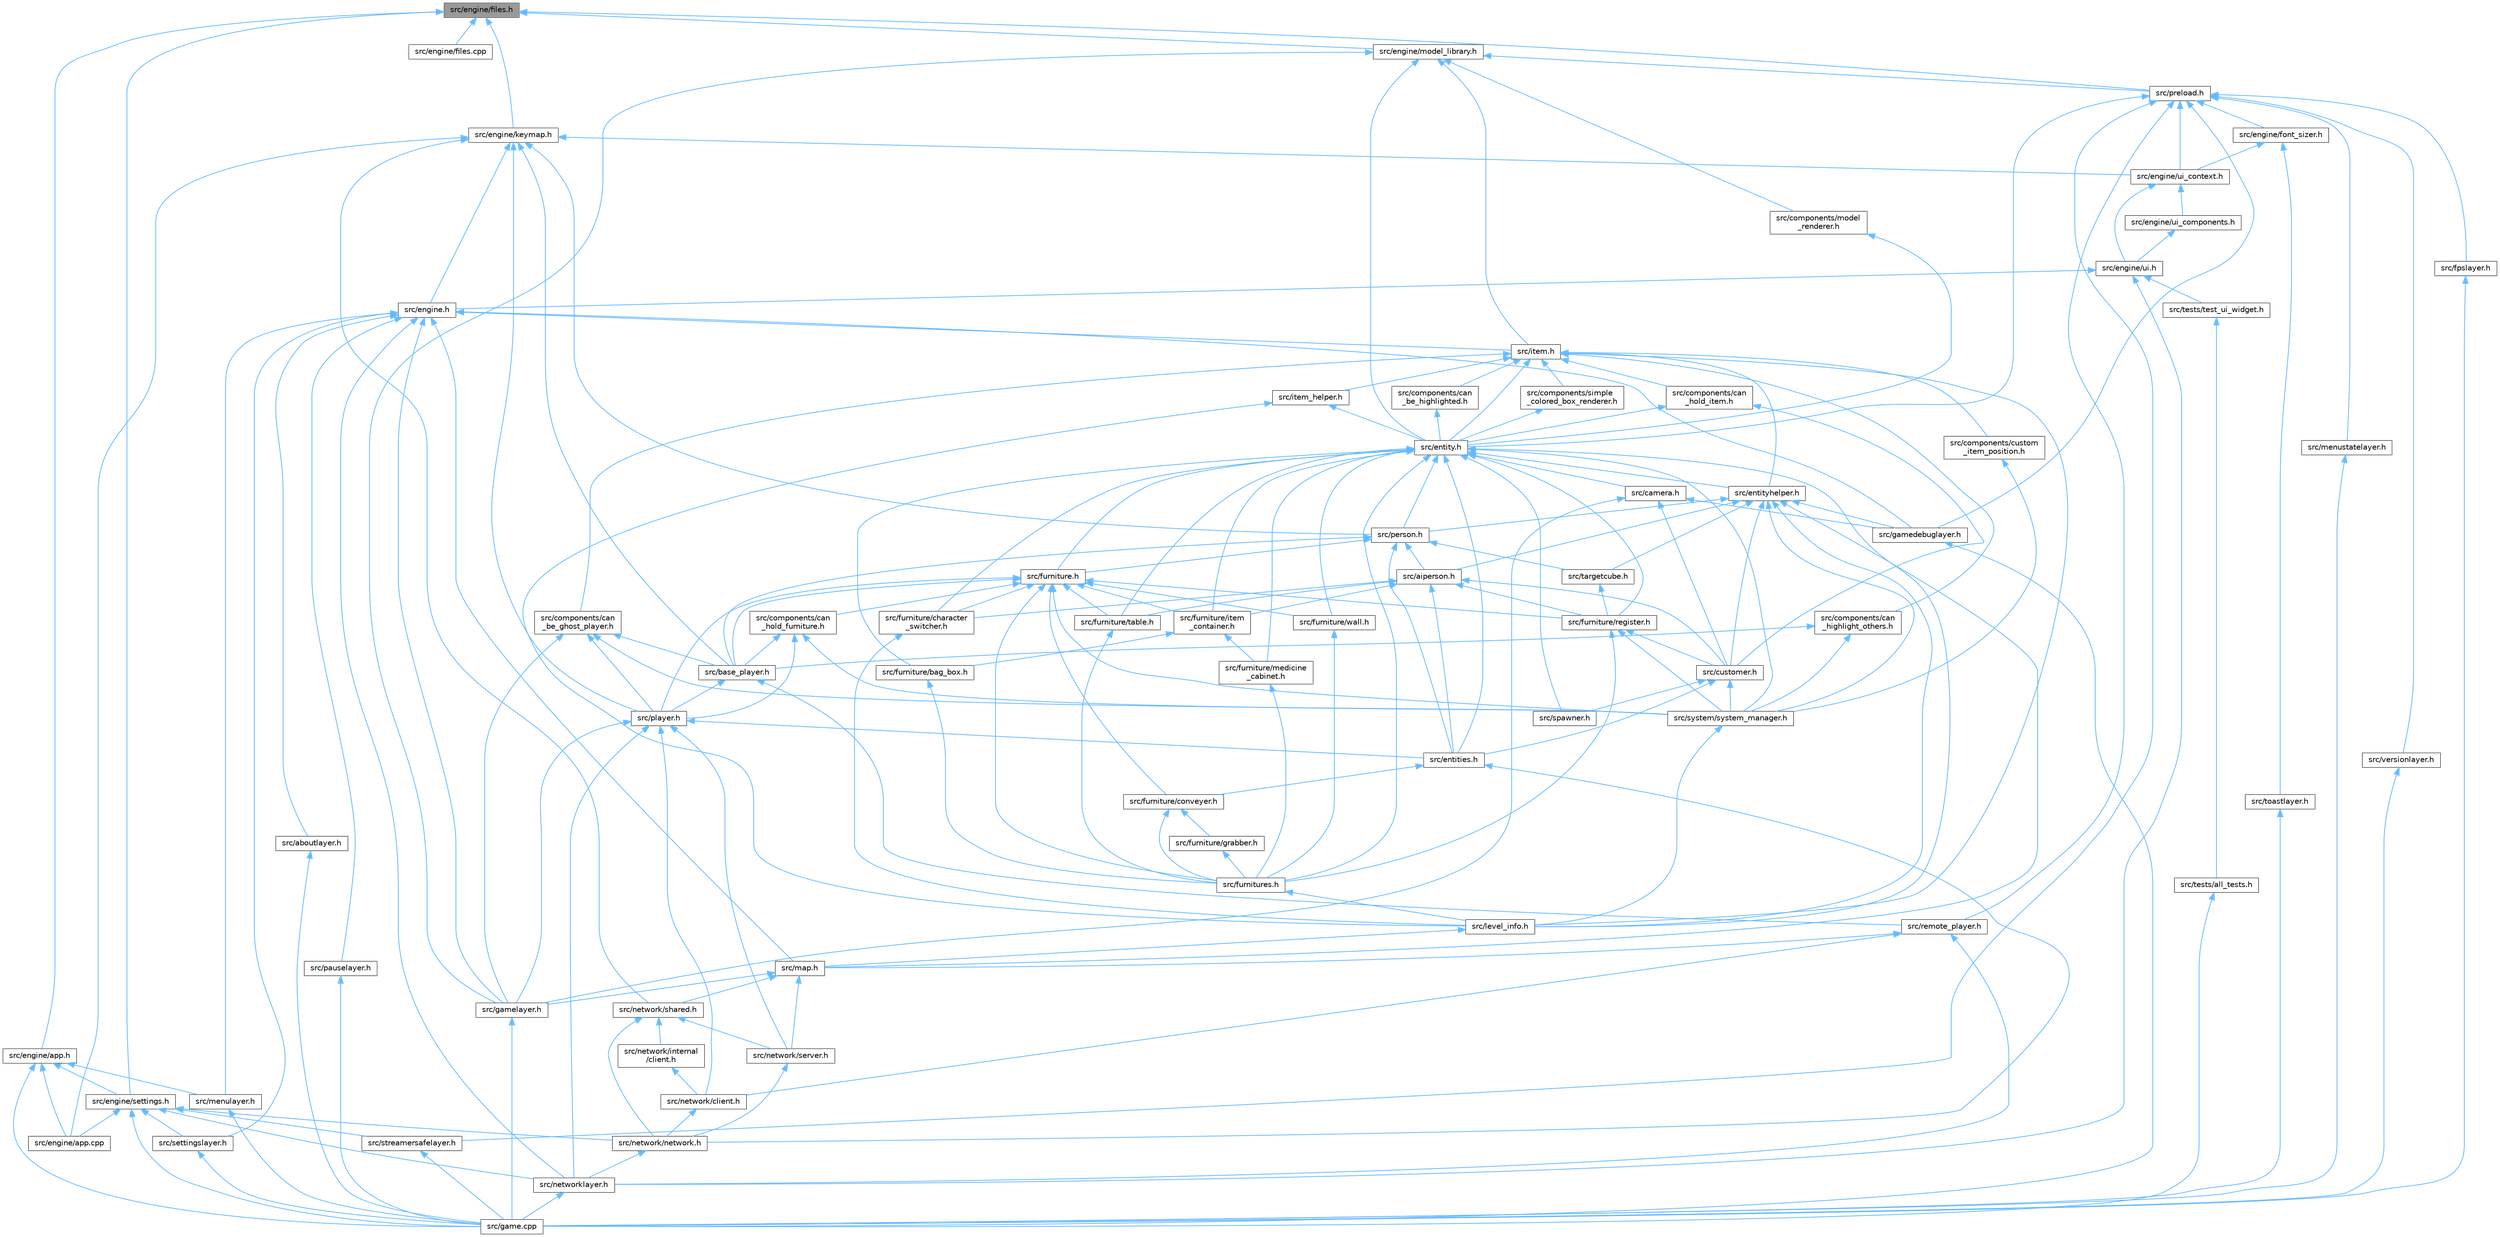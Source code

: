 digraph "src/engine/files.h"
{
 // LATEX_PDF_SIZE
  bgcolor="transparent";
  edge [fontname=Helvetica,fontsize=10,labelfontname=Helvetica,labelfontsize=10];
  node [fontname=Helvetica,fontsize=10,shape=box,height=0.2,width=0.4];
  Node1 [label="src/engine/files.h",height=0.2,width=0.4,color="gray40", fillcolor="grey60", style="filled", fontcolor="black",tooltip=" "];
  Node1 -> Node2 [dir="back",color="steelblue1",style="solid"];
  Node2 [label="src/engine/app.h",height=0.2,width=0.4,color="grey40", fillcolor="white", style="filled",URL="$d2/d39/app_8h.html",tooltip=" "];
  Node2 -> Node3 [dir="back",color="steelblue1",style="solid"];
  Node3 [label="src/engine/app.cpp",height=0.2,width=0.4,color="grey40", fillcolor="white", style="filled",URL="$d5/df2/app_8cpp.html",tooltip=" "];
  Node2 -> Node4 [dir="back",color="steelblue1",style="solid"];
  Node4 [label="src/engine/settings.h",height=0.2,width=0.4,color="grey40", fillcolor="white", style="filled",URL="$de/d60/settings_8h.html",tooltip=" "];
  Node4 -> Node3 [dir="back",color="steelblue1",style="solid"];
  Node4 -> Node5 [dir="back",color="steelblue1",style="solid"];
  Node5 [label="src/game.cpp",height=0.2,width=0.4,color="grey40", fillcolor="white", style="filled",URL="$df/dd9/game_8cpp.html",tooltip=" "];
  Node4 -> Node6 [dir="back",color="steelblue1",style="solid"];
  Node6 [label="src/network/network.h",height=0.2,width=0.4,color="grey40", fillcolor="white", style="filled",URL="$d9/d94/network_8h.html",tooltip=" "];
  Node6 -> Node7 [dir="back",color="steelblue1",style="solid"];
  Node7 [label="src/networklayer.h",height=0.2,width=0.4,color="grey40", fillcolor="white", style="filled",URL="$d3/d80/networklayer_8h.html",tooltip=" "];
  Node7 -> Node5 [dir="back",color="steelblue1",style="solid"];
  Node4 -> Node7 [dir="back",color="steelblue1",style="solid"];
  Node4 -> Node8 [dir="back",color="steelblue1",style="solid"];
  Node8 [label="src/settingslayer.h",height=0.2,width=0.4,color="grey40", fillcolor="white", style="filled",URL="$d2/d4a/settingslayer_8h.html",tooltip=" "];
  Node8 -> Node5 [dir="back",color="steelblue1",style="solid"];
  Node4 -> Node9 [dir="back",color="steelblue1",style="solid"];
  Node9 [label="src/streamersafelayer.h",height=0.2,width=0.4,color="grey40", fillcolor="white", style="filled",URL="$d5/d37/streamersafelayer_8h.html",tooltip=" "];
  Node9 -> Node5 [dir="back",color="steelblue1",style="solid"];
  Node2 -> Node5 [dir="back",color="steelblue1",style="solid"];
  Node2 -> Node10 [dir="back",color="steelblue1",style="solid"];
  Node10 [label="src/menulayer.h",height=0.2,width=0.4,color="grey40", fillcolor="white", style="filled",URL="$de/dc7/menulayer_8h.html",tooltip=" "];
  Node10 -> Node5 [dir="back",color="steelblue1",style="solid"];
  Node1 -> Node11 [dir="back",color="steelblue1",style="solid"];
  Node11 [label="src/engine/files.cpp",height=0.2,width=0.4,color="grey40", fillcolor="white", style="filled",URL="$dd/d8b/files_8cpp.html",tooltip=" "];
  Node1 -> Node12 [dir="back",color="steelblue1",style="solid"];
  Node12 [label="src/engine/keymap.h",height=0.2,width=0.4,color="grey40", fillcolor="white", style="filled",URL="$da/d9a/keymap_8h.html",tooltip=" "];
  Node12 -> Node13 [dir="back",color="steelblue1",style="solid"];
  Node13 [label="src/base_player.h",height=0.2,width=0.4,color="grey40", fillcolor="white", style="filled",URL="$d7/dc6/base__player_8h.html",tooltip=" "];
  Node13 -> Node14 [dir="back",color="steelblue1",style="solid"];
  Node14 [label="src/player.h",height=0.2,width=0.4,color="grey40", fillcolor="white", style="filled",URL="$d3/d62/player_8h.html",tooltip=" "];
  Node14 -> Node15 [dir="back",color="steelblue1",style="solid"];
  Node15 [label="src/entities.h",height=0.2,width=0.4,color="grey40", fillcolor="white", style="filled",URL="$dd/d5a/entities_8h.html",tooltip=" "];
  Node15 -> Node16 [dir="back",color="steelblue1",style="solid"];
  Node16 [label="src/furniture/conveyer.h",height=0.2,width=0.4,color="grey40", fillcolor="white", style="filled",URL="$de/d1f/conveyer_8h.html",tooltip=" "];
  Node16 -> Node17 [dir="back",color="steelblue1",style="solid"];
  Node17 [label="src/furniture/grabber.h",height=0.2,width=0.4,color="grey40", fillcolor="white", style="filled",URL="$d3/d54/grabber_8h.html",tooltip=" "];
  Node17 -> Node18 [dir="back",color="steelblue1",style="solid"];
  Node18 [label="src/furnitures.h",height=0.2,width=0.4,color="grey40", fillcolor="white", style="filled",URL="$d7/d84/furnitures_8h.html",tooltip=" "];
  Node18 -> Node19 [dir="back",color="steelblue1",style="solid"];
  Node19 [label="src/level_info.h",height=0.2,width=0.4,color="grey40", fillcolor="white", style="filled",URL="$d0/d49/level__info_8h.html",tooltip=" "];
  Node19 -> Node20 [dir="back",color="steelblue1",style="solid"];
  Node20 [label="src/map.h",height=0.2,width=0.4,color="grey40", fillcolor="white", style="filled",URL="$dc/db7/map_8h.html",tooltip=" "];
  Node20 -> Node21 [dir="back",color="steelblue1",style="solid"];
  Node21 [label="src/gamelayer.h",height=0.2,width=0.4,color="grey40", fillcolor="white", style="filled",URL="$d3/d3b/gamelayer_8h.html",tooltip=" "];
  Node21 -> Node5 [dir="back",color="steelblue1",style="solid"];
  Node20 -> Node22 [dir="back",color="steelblue1",style="solid"];
  Node22 [label="src/network/server.h",height=0.2,width=0.4,color="grey40", fillcolor="white", style="filled",URL="$d8/dc3/server_8h.html",tooltip=" "];
  Node22 -> Node6 [dir="back",color="steelblue1",style="solid"];
  Node20 -> Node23 [dir="back",color="steelblue1",style="solid"];
  Node23 [label="src/network/shared.h",height=0.2,width=0.4,color="grey40", fillcolor="white", style="filled",URL="$da/db4/shared_8h.html",tooltip=" "];
  Node23 -> Node24 [dir="back",color="steelblue1",style="solid"];
  Node24 [label="src/network/internal\l/client.h",height=0.2,width=0.4,color="grey40", fillcolor="white", style="filled",URL="$da/dde/internal_2client_8h.html",tooltip=" "];
  Node24 -> Node25 [dir="back",color="steelblue1",style="solid"];
  Node25 [label="src/network/client.h",height=0.2,width=0.4,color="grey40", fillcolor="white", style="filled",URL="$d8/de1/client_8h.html",tooltip=" "];
  Node25 -> Node6 [dir="back",color="steelblue1",style="solid"];
  Node23 -> Node6 [dir="back",color="steelblue1",style="solid"];
  Node23 -> Node22 [dir="back",color="steelblue1",style="solid"];
  Node16 -> Node18 [dir="back",color="steelblue1",style="solid"];
  Node15 -> Node6 [dir="back",color="steelblue1",style="solid"];
  Node14 -> Node21 [dir="back",color="steelblue1",style="solid"];
  Node14 -> Node25 [dir="back",color="steelblue1",style="solid"];
  Node14 -> Node22 [dir="back",color="steelblue1",style="solid"];
  Node14 -> Node7 [dir="back",color="steelblue1",style="solid"];
  Node13 -> Node26 [dir="back",color="steelblue1",style="solid"];
  Node26 [label="src/remote_player.h",height=0.2,width=0.4,color="grey40", fillcolor="white", style="filled",URL="$d2/d24/remote__player_8h.html",tooltip=" "];
  Node26 -> Node20 [dir="back",color="steelblue1",style="solid"];
  Node26 -> Node25 [dir="back",color="steelblue1",style="solid"];
  Node26 -> Node7 [dir="back",color="steelblue1",style="solid"];
  Node12 -> Node27 [dir="back",color="steelblue1",style="solid"];
  Node27 [label="src/engine.h",height=0.2,width=0.4,color="grey40", fillcolor="white", style="filled",URL="$d1/d55/engine_8h.html",tooltip=" "];
  Node27 -> Node28 [dir="back",color="steelblue1",style="solid"];
  Node28 [label="src/aboutlayer.h",height=0.2,width=0.4,color="grey40", fillcolor="white", style="filled",URL="$d9/d95/aboutlayer_8h.html",tooltip=" "];
  Node28 -> Node5 [dir="back",color="steelblue1",style="solid"];
  Node27 -> Node29 [dir="back",color="steelblue1",style="solid"];
  Node29 [label="src/gamedebuglayer.h",height=0.2,width=0.4,color="grey40", fillcolor="white", style="filled",URL="$dd/d0d/gamedebuglayer_8h.html",tooltip=" "];
  Node29 -> Node5 [dir="back",color="steelblue1",style="solid"];
  Node27 -> Node21 [dir="back",color="steelblue1",style="solid"];
  Node27 -> Node30 [dir="back",color="steelblue1",style="solid"];
  Node30 [label="src/item.h",height=0.2,width=0.4,color="grey40", fillcolor="white", style="filled",URL="$df/d1f/item_8h.html",tooltip=" "];
  Node30 -> Node31 [dir="back",color="steelblue1",style="solid"];
  Node31 [label="src/components/can\l_be_ghost_player.h",height=0.2,width=0.4,color="grey40", fillcolor="white", style="filled",URL="$d1/d8a/can__be__ghost__player_8h.html",tooltip=" "];
  Node31 -> Node13 [dir="back",color="steelblue1",style="solid"];
  Node31 -> Node21 [dir="back",color="steelblue1",style="solid"];
  Node31 -> Node14 [dir="back",color="steelblue1",style="solid"];
  Node31 -> Node32 [dir="back",color="steelblue1",style="solid"];
  Node32 [label="src/system/system_manager.h",height=0.2,width=0.4,color="grey40", fillcolor="white", style="filled",URL="$df/dbe/system__manager_8h.html",tooltip=" "];
  Node32 -> Node19 [dir="back",color="steelblue1",style="solid"];
  Node30 -> Node33 [dir="back",color="steelblue1",style="solid"];
  Node33 [label="src/components/can\l_be_highlighted.h",height=0.2,width=0.4,color="grey40", fillcolor="white", style="filled",URL="$db/d75/can__be__highlighted_8h.html",tooltip=" "];
  Node33 -> Node34 [dir="back",color="steelblue1",style="solid"];
  Node34 [label="src/entity.h",height=0.2,width=0.4,color="grey40", fillcolor="white", style="filled",URL="$d8/d83/entity_8h.html",tooltip=" "];
  Node34 -> Node35 [dir="back",color="steelblue1",style="solid"];
  Node35 [label="src/camera.h",height=0.2,width=0.4,color="grey40", fillcolor="white", style="filled",URL="$d7/df6/camera_8h.html",tooltip=" "];
  Node35 -> Node36 [dir="back",color="steelblue1",style="solid"];
  Node36 [label="src/customer.h",height=0.2,width=0.4,color="grey40", fillcolor="white", style="filled",URL="$d3/d35/customer_8h.html",tooltip=" "];
  Node36 -> Node15 [dir="back",color="steelblue1",style="solid"];
  Node36 -> Node37 [dir="back",color="steelblue1",style="solid"];
  Node37 [label="src/spawner.h",height=0.2,width=0.4,color="grey40", fillcolor="white", style="filled",URL="$d7/d85/spawner_8h.html",tooltip=" "];
  Node36 -> Node32 [dir="back",color="steelblue1",style="solid"];
  Node35 -> Node29 [dir="back",color="steelblue1",style="solid"];
  Node35 -> Node21 [dir="back",color="steelblue1",style="solid"];
  Node34 -> Node15 [dir="back",color="steelblue1",style="solid"];
  Node34 -> Node38 [dir="back",color="steelblue1",style="solid"];
  Node38 [label="src/entityhelper.h",height=0.2,width=0.4,color="grey40", fillcolor="white", style="filled",URL="$d9/d3c/entityhelper_8h.html",tooltip=" "];
  Node38 -> Node39 [dir="back",color="steelblue1",style="solid"];
  Node39 [label="src/aiperson.h",height=0.2,width=0.4,color="grey40", fillcolor="white", style="filled",URL="$d4/d16/aiperson_8h.html",tooltip=" "];
  Node39 -> Node36 [dir="back",color="steelblue1",style="solid"];
  Node39 -> Node15 [dir="back",color="steelblue1",style="solid"];
  Node39 -> Node40 [dir="back",color="steelblue1",style="solid"];
  Node40 [label="src/furniture/character\l_switcher.h",height=0.2,width=0.4,color="grey40", fillcolor="white", style="filled",URL="$df/d3e/character__switcher_8h.html",tooltip=" "];
  Node40 -> Node19 [dir="back",color="steelblue1",style="solid"];
  Node39 -> Node41 [dir="back",color="steelblue1",style="solid"];
  Node41 [label="src/furniture/item\l_container.h",height=0.2,width=0.4,color="grey40", fillcolor="white", style="filled",URL="$d8/d1b/item__container_8h.html",tooltip=" "];
  Node41 -> Node42 [dir="back",color="steelblue1",style="solid"];
  Node42 [label="src/furniture/bag_box.h",height=0.2,width=0.4,color="grey40", fillcolor="white", style="filled",URL="$de/db3/bag__box_8h.html",tooltip=" "];
  Node42 -> Node18 [dir="back",color="steelblue1",style="solid"];
  Node41 -> Node43 [dir="back",color="steelblue1",style="solid"];
  Node43 [label="src/furniture/medicine\l_cabinet.h",height=0.2,width=0.4,color="grey40", fillcolor="white", style="filled",URL="$d4/d27/medicine__cabinet_8h.html",tooltip=" "];
  Node43 -> Node18 [dir="back",color="steelblue1",style="solid"];
  Node39 -> Node44 [dir="back",color="steelblue1",style="solid"];
  Node44 [label="src/furniture/register.h",height=0.2,width=0.4,color="grey40", fillcolor="white", style="filled",URL="$df/d80/register_8h.html",tooltip=" "];
  Node44 -> Node36 [dir="back",color="steelblue1",style="solid"];
  Node44 -> Node18 [dir="back",color="steelblue1",style="solid"];
  Node44 -> Node32 [dir="back",color="steelblue1",style="solid"];
  Node39 -> Node45 [dir="back",color="steelblue1",style="solid"];
  Node45 [label="src/furniture/table.h",height=0.2,width=0.4,color="grey40", fillcolor="white", style="filled",URL="$dd/d98/table_8h.html",tooltip=" "];
  Node45 -> Node18 [dir="back",color="steelblue1",style="solid"];
  Node38 -> Node36 [dir="back",color="steelblue1",style="solid"];
  Node38 -> Node29 [dir="back",color="steelblue1",style="solid"];
  Node38 -> Node19 [dir="back",color="steelblue1",style="solid"];
  Node38 -> Node20 [dir="back",color="steelblue1",style="solid"];
  Node38 -> Node46 [dir="back",color="steelblue1",style="solid"];
  Node46 [label="src/person.h",height=0.2,width=0.4,color="grey40", fillcolor="white", style="filled",URL="$d4/d98/person_8h.html",tooltip=" "];
  Node46 -> Node39 [dir="back",color="steelblue1",style="solid"];
  Node46 -> Node13 [dir="back",color="steelblue1",style="solid"];
  Node46 -> Node15 [dir="back",color="steelblue1",style="solid"];
  Node46 -> Node47 [dir="back",color="steelblue1",style="solid"];
  Node47 [label="src/furniture.h",height=0.2,width=0.4,color="grey40", fillcolor="white", style="filled",URL="$d1/d57/furniture_8h.html",tooltip=" "];
  Node47 -> Node13 [dir="back",color="steelblue1",style="solid"];
  Node47 -> Node48 [dir="back",color="steelblue1",style="solid"];
  Node48 [label="src/components/can\l_hold_furniture.h",height=0.2,width=0.4,color="grey40", fillcolor="white", style="filled",URL="$d6/d76/can__hold__furniture_8h.html",tooltip=" "];
  Node48 -> Node13 [dir="back",color="steelblue1",style="solid"];
  Node48 -> Node14 [dir="back",color="steelblue1",style="solid"];
  Node48 -> Node32 [dir="back",color="steelblue1",style="solid"];
  Node47 -> Node40 [dir="back",color="steelblue1",style="solid"];
  Node47 -> Node16 [dir="back",color="steelblue1",style="solid"];
  Node47 -> Node41 [dir="back",color="steelblue1",style="solid"];
  Node47 -> Node44 [dir="back",color="steelblue1",style="solid"];
  Node47 -> Node45 [dir="back",color="steelblue1",style="solid"];
  Node47 -> Node49 [dir="back",color="steelblue1",style="solid"];
  Node49 [label="src/furniture/wall.h",height=0.2,width=0.4,color="grey40", fillcolor="white", style="filled",URL="$d1/d4f/wall_8h.html",tooltip=" "];
  Node49 -> Node18 [dir="back",color="steelblue1",style="solid"];
  Node47 -> Node18 [dir="back",color="steelblue1",style="solid"];
  Node47 -> Node14 [dir="back",color="steelblue1",style="solid"];
  Node47 -> Node32 [dir="back",color="steelblue1",style="solid"];
  Node46 -> Node50 [dir="back",color="steelblue1",style="solid"];
  Node50 [label="src/targetcube.h",height=0.2,width=0.4,color="grey40", fillcolor="white", style="filled",URL="$d5/d00/targetcube_8h.html",tooltip=" "];
  Node50 -> Node44 [dir="back",color="steelblue1",style="solid"];
  Node38 -> Node32 [dir="back",color="steelblue1",style="solid"];
  Node38 -> Node50 [dir="back",color="steelblue1",style="solid"];
  Node34 -> Node47 [dir="back",color="steelblue1",style="solid"];
  Node34 -> Node42 [dir="back",color="steelblue1",style="solid"];
  Node34 -> Node40 [dir="back",color="steelblue1",style="solid"];
  Node34 -> Node41 [dir="back",color="steelblue1",style="solid"];
  Node34 -> Node43 [dir="back",color="steelblue1",style="solid"];
  Node34 -> Node44 [dir="back",color="steelblue1",style="solid"];
  Node34 -> Node45 [dir="back",color="steelblue1",style="solid"];
  Node34 -> Node49 [dir="back",color="steelblue1",style="solid"];
  Node34 -> Node18 [dir="back",color="steelblue1",style="solid"];
  Node34 -> Node19 [dir="back",color="steelblue1",style="solid"];
  Node34 -> Node46 [dir="back",color="steelblue1",style="solid"];
  Node34 -> Node37 [dir="back",color="steelblue1",style="solid"];
  Node34 -> Node32 [dir="back",color="steelblue1",style="solid"];
  Node30 -> Node51 [dir="back",color="steelblue1",style="solid"];
  Node51 [label="src/components/can\l_highlight_others.h",height=0.2,width=0.4,color="grey40", fillcolor="white", style="filled",URL="$dd/dad/can__highlight__others_8h.html",tooltip=" "];
  Node51 -> Node13 [dir="back",color="steelblue1",style="solid"];
  Node51 -> Node32 [dir="back",color="steelblue1",style="solid"];
  Node30 -> Node52 [dir="back",color="steelblue1",style="solid"];
  Node52 [label="src/components/can\l_hold_item.h",height=0.2,width=0.4,color="grey40", fillcolor="white", style="filled",URL="$dc/d28/can__hold__item_8h.html",tooltip=" "];
  Node52 -> Node36 [dir="back",color="steelblue1",style="solid"];
  Node52 -> Node34 [dir="back",color="steelblue1",style="solid"];
  Node30 -> Node53 [dir="back",color="steelblue1",style="solid"];
  Node53 [label="src/components/custom\l_item_position.h",height=0.2,width=0.4,color="grey40", fillcolor="white", style="filled",URL="$df/de8/custom__item__position_8h.html",tooltip=" "];
  Node53 -> Node32 [dir="back",color="steelblue1",style="solid"];
  Node30 -> Node54 [dir="back",color="steelblue1",style="solid"];
  Node54 [label="src/components/simple\l_colored_box_renderer.h",height=0.2,width=0.4,color="grey40", fillcolor="white", style="filled",URL="$d7/d5e/simple__colored__box__renderer_8h.html",tooltip=" "];
  Node54 -> Node34 [dir="back",color="steelblue1",style="solid"];
  Node30 -> Node34 [dir="back",color="steelblue1",style="solid"];
  Node30 -> Node38 [dir="back",color="steelblue1",style="solid"];
  Node30 -> Node55 [dir="back",color="steelblue1",style="solid"];
  Node55 [label="src/item_helper.h",height=0.2,width=0.4,color="grey40", fillcolor="white", style="filled",URL="$d0/d4e/item__helper_8h.html",tooltip=" "];
  Node55 -> Node34 [dir="back",color="steelblue1",style="solid"];
  Node55 -> Node19 [dir="back",color="steelblue1",style="solid"];
  Node30 -> Node19 [dir="back",color="steelblue1",style="solid"];
  Node27 -> Node20 [dir="back",color="steelblue1",style="solid"];
  Node27 -> Node10 [dir="back",color="steelblue1",style="solid"];
  Node27 -> Node7 [dir="back",color="steelblue1",style="solid"];
  Node27 -> Node56 [dir="back",color="steelblue1",style="solid"];
  Node56 [label="src/pauselayer.h",height=0.2,width=0.4,color="grey40", fillcolor="white", style="filled",URL="$d9/d31/pauselayer_8h.html",tooltip=" "];
  Node56 -> Node5 [dir="back",color="steelblue1",style="solid"];
  Node27 -> Node8 [dir="back",color="steelblue1",style="solid"];
  Node12 -> Node3 [dir="back",color="steelblue1",style="solid"];
  Node12 -> Node57 [dir="back",color="steelblue1",style="solid"];
  Node57 [label="src/engine/ui_context.h",height=0.2,width=0.4,color="grey40", fillcolor="white", style="filled",URL="$d7/d92/ui__context_8h.html",tooltip=" "];
  Node57 -> Node58 [dir="back",color="steelblue1",style="solid"];
  Node58 [label="src/engine/ui.h",height=0.2,width=0.4,color="grey40", fillcolor="white", style="filled",URL="$d9/d3b/ui_8h.html",tooltip=" "];
  Node58 -> Node27 [dir="back",color="steelblue1",style="solid"];
  Node58 -> Node7 [dir="back",color="steelblue1",style="solid"];
  Node58 -> Node59 [dir="back",color="steelblue1",style="solid"];
  Node59 [label="src/tests/test_ui_widget.h",height=0.2,width=0.4,color="grey40", fillcolor="white", style="filled",URL="$d4/d4f/test__ui__widget_8h.html",tooltip=" "];
  Node59 -> Node60 [dir="back",color="steelblue1",style="solid"];
  Node60 [label="src/tests/all_tests.h",height=0.2,width=0.4,color="grey40", fillcolor="white", style="filled",URL="$d4/d3d/all__tests_8h.html",tooltip=" "];
  Node60 -> Node5 [dir="back",color="steelblue1",style="solid"];
  Node57 -> Node61 [dir="back",color="steelblue1",style="solid"];
  Node61 [label="src/engine/ui_components.h",height=0.2,width=0.4,color="grey40", fillcolor="white", style="filled",URL="$d5/dd8/ui__components_8h.html",tooltip=" "];
  Node61 -> Node58 [dir="back",color="steelblue1",style="solid"];
  Node12 -> Node23 [dir="back",color="steelblue1",style="solid"];
  Node12 -> Node46 [dir="back",color="steelblue1",style="solid"];
  Node12 -> Node14 [dir="back",color="steelblue1",style="solid"];
  Node1 -> Node62 [dir="back",color="steelblue1",style="solid"];
  Node62 [label="src/engine/model_library.h",height=0.2,width=0.4,color="grey40", fillcolor="white", style="filled",URL="$d0/dd0/model__library_8h.html",tooltip=" "];
  Node62 -> Node63 [dir="back",color="steelblue1",style="solid"];
  Node63 [label="src/components/model\l_renderer.h",height=0.2,width=0.4,color="grey40", fillcolor="white", style="filled",URL="$df/df8/model__renderer_8h.html",tooltip=" "];
  Node63 -> Node34 [dir="back",color="steelblue1",style="solid"];
  Node62 -> Node34 [dir="back",color="steelblue1",style="solid"];
  Node62 -> Node21 [dir="back",color="steelblue1",style="solid"];
  Node62 -> Node30 [dir="back",color="steelblue1",style="solid"];
  Node62 -> Node64 [dir="back",color="steelblue1",style="solid"];
  Node64 [label="src/preload.h",height=0.2,width=0.4,color="grey40", fillcolor="white", style="filled",URL="$d5/d34/preload_8h.html",tooltip=" "];
  Node64 -> Node65 [dir="back",color="steelblue1",style="solid"];
  Node65 [label="src/engine/font_sizer.h",height=0.2,width=0.4,color="grey40", fillcolor="white", style="filled",URL="$da/dfa/font__sizer_8h.html",tooltip=" "];
  Node65 -> Node57 [dir="back",color="steelblue1",style="solid"];
  Node65 -> Node66 [dir="back",color="steelblue1",style="solid"];
  Node66 [label="src/toastlayer.h",height=0.2,width=0.4,color="grey40", fillcolor="white", style="filled",URL="$d4/de2/toastlayer_8h.html",tooltip=" "];
  Node66 -> Node5 [dir="back",color="steelblue1",style="solid"];
  Node64 -> Node57 [dir="back",color="steelblue1",style="solid"];
  Node64 -> Node34 [dir="back",color="steelblue1",style="solid"];
  Node64 -> Node67 [dir="back",color="steelblue1",style="solid"];
  Node67 [label="src/fpslayer.h",height=0.2,width=0.4,color="grey40", fillcolor="white", style="filled",URL="$d3/d33/fpslayer_8h.html",tooltip=" "];
  Node67 -> Node5 [dir="back",color="steelblue1",style="solid"];
  Node64 -> Node29 [dir="back",color="steelblue1",style="solid"];
  Node64 -> Node68 [dir="back",color="steelblue1",style="solid"];
  Node68 [label="src/menustatelayer.h",height=0.2,width=0.4,color="grey40", fillcolor="white", style="filled",URL="$d2/df0/menustatelayer_8h.html",tooltip=" "];
  Node68 -> Node5 [dir="back",color="steelblue1",style="solid"];
  Node64 -> Node26 [dir="back",color="steelblue1",style="solid"];
  Node64 -> Node9 [dir="back",color="steelblue1",style="solid"];
  Node64 -> Node69 [dir="back",color="steelblue1",style="solid"];
  Node69 [label="src/versionlayer.h",height=0.2,width=0.4,color="grey40", fillcolor="white", style="filled",URL="$d8/d3c/versionlayer_8h.html",tooltip=" "];
  Node69 -> Node5 [dir="back",color="steelblue1",style="solid"];
  Node1 -> Node4 [dir="back",color="steelblue1",style="solid"];
  Node1 -> Node64 [dir="back",color="steelblue1",style="solid"];
}
